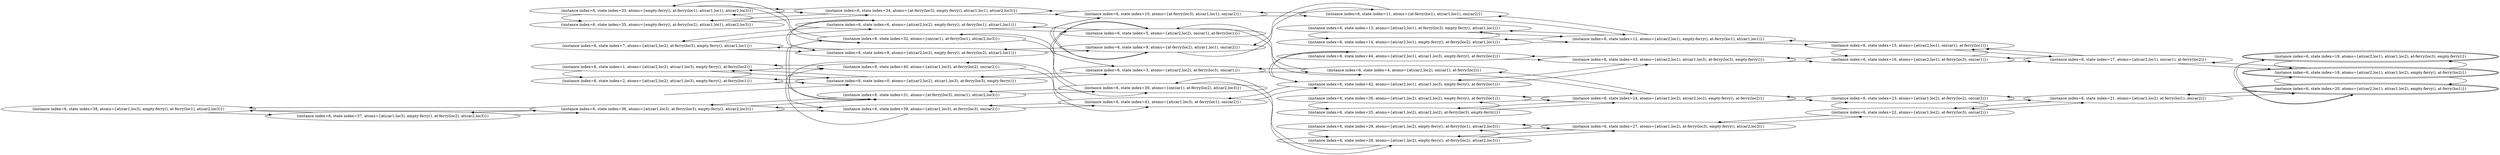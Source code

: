 digraph {
rankdir="LR"
s38[label="(instance index=6, state index=38, atoms={at(car1,loc3), empty-ferry(), at-ferry(loc1), at(car2,loc3)})"]
s37[label="(instance index=6, state index=37, atoms={at(car1,loc3), empty-ferry(), at-ferry(loc2), at(car2,loc3)})"]
s35[label="(instance index=6, state index=35, atoms={empty-ferry(), at-ferry(loc2), at(car1,loc1), at(car2,loc3)})"]
s7[label="(instance index=6, state index=7, atoms={at(car2,loc2), at-ferry(loc3), empty-ferry(), at(car1,loc1)})"]
s2[label="(instance index=6, state index=2, atoms={at(car2,loc2), at(car1,loc3), empty-ferry(), at-ferry(loc1)})"]
s1[label="(instance index=6, state index=1, atoms={at(car2,loc2), at(car1,loc3), empty-ferry(), at-ferry(loc2)})"]
s33[label="(instance index=6, state index=33, atoms={empty-ferry(), at-ferry(loc1), at(car1,loc1), at(car2,loc3)})"]
s36[label="(instance index=6, state index=36, atoms={at(car1,loc3), at-ferry(loc3), empty-ferry(), at(car2,loc3)})"]
s40[label="(instance index=6, state index=40, atoms={at(car1,loc3), at-ferry(loc2), on(car2)})"]
s39[label="(instance index=6, state index=39, atoms={at(car1,loc3), at-ferry(loc3), on(car2)})"]
s34[label="(instance index=6, state index=34, atoms={at-ferry(loc3), empty-ferry(), at(car1,loc1), at(car2,loc3)})"]
s8[label="(instance index=6, state index=8, atoms={at(car2,loc2), empty-ferry(), at-ferry(loc2), at(car1,loc1)})"]
s6[label="(instance index=6, state index=6, atoms={at(car2,loc2), empty-ferry(), at-ferry(loc1), at(car1,loc1)})"]
s0[label="(instance index=6, state index=0, atoms={at(car2,loc2), at(car1,loc3), at-ferry(loc3), empty-ferry()})"]
s32[label="(instance index=6, state index=32, atoms={on(car1), at-ferry(loc1), at(car2,loc3)})"]
s31[label="(instance index=6, state index=31, atoms={at-ferry(loc3), on(car1), at(car2,loc3)})"]
s41[label="(instance index=6, state index=41, atoms={at(car1,loc3), at-ferry(loc1), on(car2)})"]
s30[label="(instance index=6, state index=30, atoms={on(car1), at-ferry(loc2), at(car2,loc3)})"]
s3[label="(instance index=6, state index=3, atoms={at(car2,loc2), at-ferry(loc3), on(car1)})"]
s5[label="(instance index=6, state index=5, atoms={at(car2,loc2), on(car1), at-ferry(loc1)})"]
s9[label="(instance index=6, state index=9, atoms={at-ferry(loc2), at(car1,loc1), on(car2)})"]
s10[label="(instance index=6, state index=10, atoms={at-ferry(loc3), at(car1,loc1), on(car2)})"]
s44[label="(instance index=6, state index=44, atoms={at(car2,loc1), at(car1,loc3), empty-ferry(), at-ferry(loc2)})"]
s14[label="(instance index=6, state index=14, atoms={at(car2,loc1), empty-ferry(), at-ferry(loc2), at(car1,loc1)})"]
s28[label="(instance index=6, state index=28, atoms={at(car1,loc2), empty-ferry(), at-ferry(loc2), at(car2,loc3)})"]
s29[label="(instance index=6, state index=29, atoms={at(car1,loc2), empty-ferry(), at-ferry(loc1), at(car2,loc3)})"]
s4[label="(instance index=6, state index=4, atoms={at(car2,loc2), on(car1), at-ferry(loc2)})"]
s25[label="(instance index=6, state index=25, atoms={at(car1,loc2), at(car2,loc2), at-ferry(loc3), empty-ferry()})"]
s26[label="(instance index=6, state index=26, atoms={at(car1,loc2), at(car2,loc2), empty-ferry(), at-ferry(loc1)})"]
s11[label="(instance index=6, state index=11, atoms={at-ferry(loc1), at(car1,loc1), on(car2)})"]
s13[label="(instance index=6, state index=13, atoms={at(car2,loc1), at-ferry(loc3), empty-ferry(), at(car1,loc1)})"]
s42[label="(instance index=6, state index=42, atoms={at(car2,loc1), at(car1,loc3), empty-ferry(), at-ferry(loc1)})"]
s12[label="(instance index=6, state index=12, atoms={at(car2,loc1), empty-ferry(), at-ferry(loc1), at(car1,loc1)})"]
s24[label="(instance index=6, state index=24, atoms={at(car1,loc2), at(car2,loc2), empty-ferry(), at-ferry(loc2)})"]
s27[label="(instance index=6, state index=27, atoms={at(car1,loc2), at-ferry(loc3), empty-ferry(), at(car2,loc3)})"]
s43[label="(instance index=6, state index=43, atoms={at(car2,loc1), at(car1,loc3), at-ferry(loc3), empty-ferry()})"]
s16[label="(instance index=6, state index=16, atoms={at(car2,loc1), at-ferry(loc3), on(car1)})"]
s15[label="(instance index=6, state index=15, atoms={at(car2,loc1), on(car1), at-ferry(loc1)})"]
s23[label="(instance index=6, state index=23, atoms={at(car1,loc2), at-ferry(loc2), on(car2)})"]
s22[label="(instance index=6, state index=22, atoms={at(car1,loc2), at-ferry(loc3), on(car2)})"]
s17[label="(instance index=6, state index=17, atoms={at(car2,loc1), on(car1), at-ferry(loc2)})"]
s21[label="(instance index=6, state index=21, atoms={at(car1,loc2), at-ferry(loc1), on(car2)})"]
s18[peripheries=2,label="(instance index=6, state index=18, atoms={at(car2,loc1), at(car1,loc2), empty-ferry(), at-ferry(loc2)})"]
s19[peripheries=2,label="(instance index=6, state index=19, atoms={at(car2,loc1), at(car1,loc2), at-ferry(loc3), empty-ferry()})"]
s20[peripheries=2,label="(instance index=6, state index=20, atoms={at(car2,loc1), at(car1,loc2), empty-ferry(), at-ferry(loc1)})"]
Dangling [ label = "", style = invis ]
{ rank = same; Dangling }
Dangling -> s0
{ rank = same; s0}
{ rank = same; s35,s7,s2,s1,s33,s36}
{ rank = same; s40,s39,s34,s8,s6,s0,s32,s31}
{ rank = same; s41,s30,s3,s5,s9,s10}
{ rank = same; s44,s14,s28,s29,s4,s25,s26,s11,s13,s42}
{ rank = same; s12,s24,s27,s43}
{ rank = same; s16,s15,s23,s22}
{ rank = same; s17,s21}
{ rank = same; s18,s19,s20}
{
s38->s37
s38->s36
s37->s38
s37->s36
}
{
s35->s34
s35->s33
s7->s6
s7->s8
s2->s1
s2->s0
s1->s2
s1->s0
s1->s40
s33->s34
s33->s35
s33->s32
s36->s39
s36->s38
s36->s37
s36->s31
}
{
s40->s39
s40->s1
s40->s41
s39->s36
s39->s41
s39->s40
s34->s35
s34->s10
s34->s33
s8->s7
s8->s6
s8->s9
s6->s7
s6->s5
s6->s8
s0->s3
s0->s2
s0->s1
s32->s31
s32->s30
s32->s33
s31->s30
s31->s36
s31->s32
}
{
s41->s39
s41->s42
s41->s40
s30->s31
s30->s28
s30->s32
s3->s5
s3->s4
s3->s0
s5->s4
s5->s6
s5->s3
s9->s10
s9->s11
s9->s8
s10->s11
s10->s34
s10->s9
}
{
s44->s43
s44->s42
s14->s13
s14->s12
s28->s29
s28->s30
s28->s27
s29->s28
s29->s27
s4->s5
s4->s3
s4->s24
s25->s26
s25->s24
s26->s25
s26->s24
s11->s10
s11->s12
s11->s9
s13->s14
s13->s12
s42->s43
s42->s44
s42->s41
}
{
s12->s15
s12->s14
s12->s13
s12->s11
s24->s23
s24->s4
s24->s26
s24->s25
s27->s29
s27->s22
s27->s28
s43->s44
s43->s42
s43->s16
}
{
s16->s15
s16->s43
s16->s17
s15->s12
s15->s17
s15->s16
s23->s22
s23->s21
s23->s24
s22->s23
s22->s21
s22->s27
}
{
s17->s15
s17->s18
s17->s16
s21->s22
s21->s23
s21->s20
}
{
s18->s19
s18->s20
s18->s17
s19->s20
s19->s18
s20->s19
s20->s21
s20->s18
}
}
